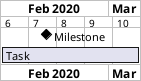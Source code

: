 {
  "sha1": "bme8fc4bwv9nlvygoklx8mxk8u9m3xx",
  "insertion": {
    "when": "2024-05-30T20:48:22.122Z",
    "url": "https://forum.plantuml.net/7637/change-gantt-scale-for-long-projects?show=10818#c10818",
    "user": "plantuml@gmail.com"
  }
}
@startgantt
printscale weekly
Project starts the 2020/2/3
[Milestone] happens 2020/2/14
[Task] lasts 5 weeks
@endgantt
